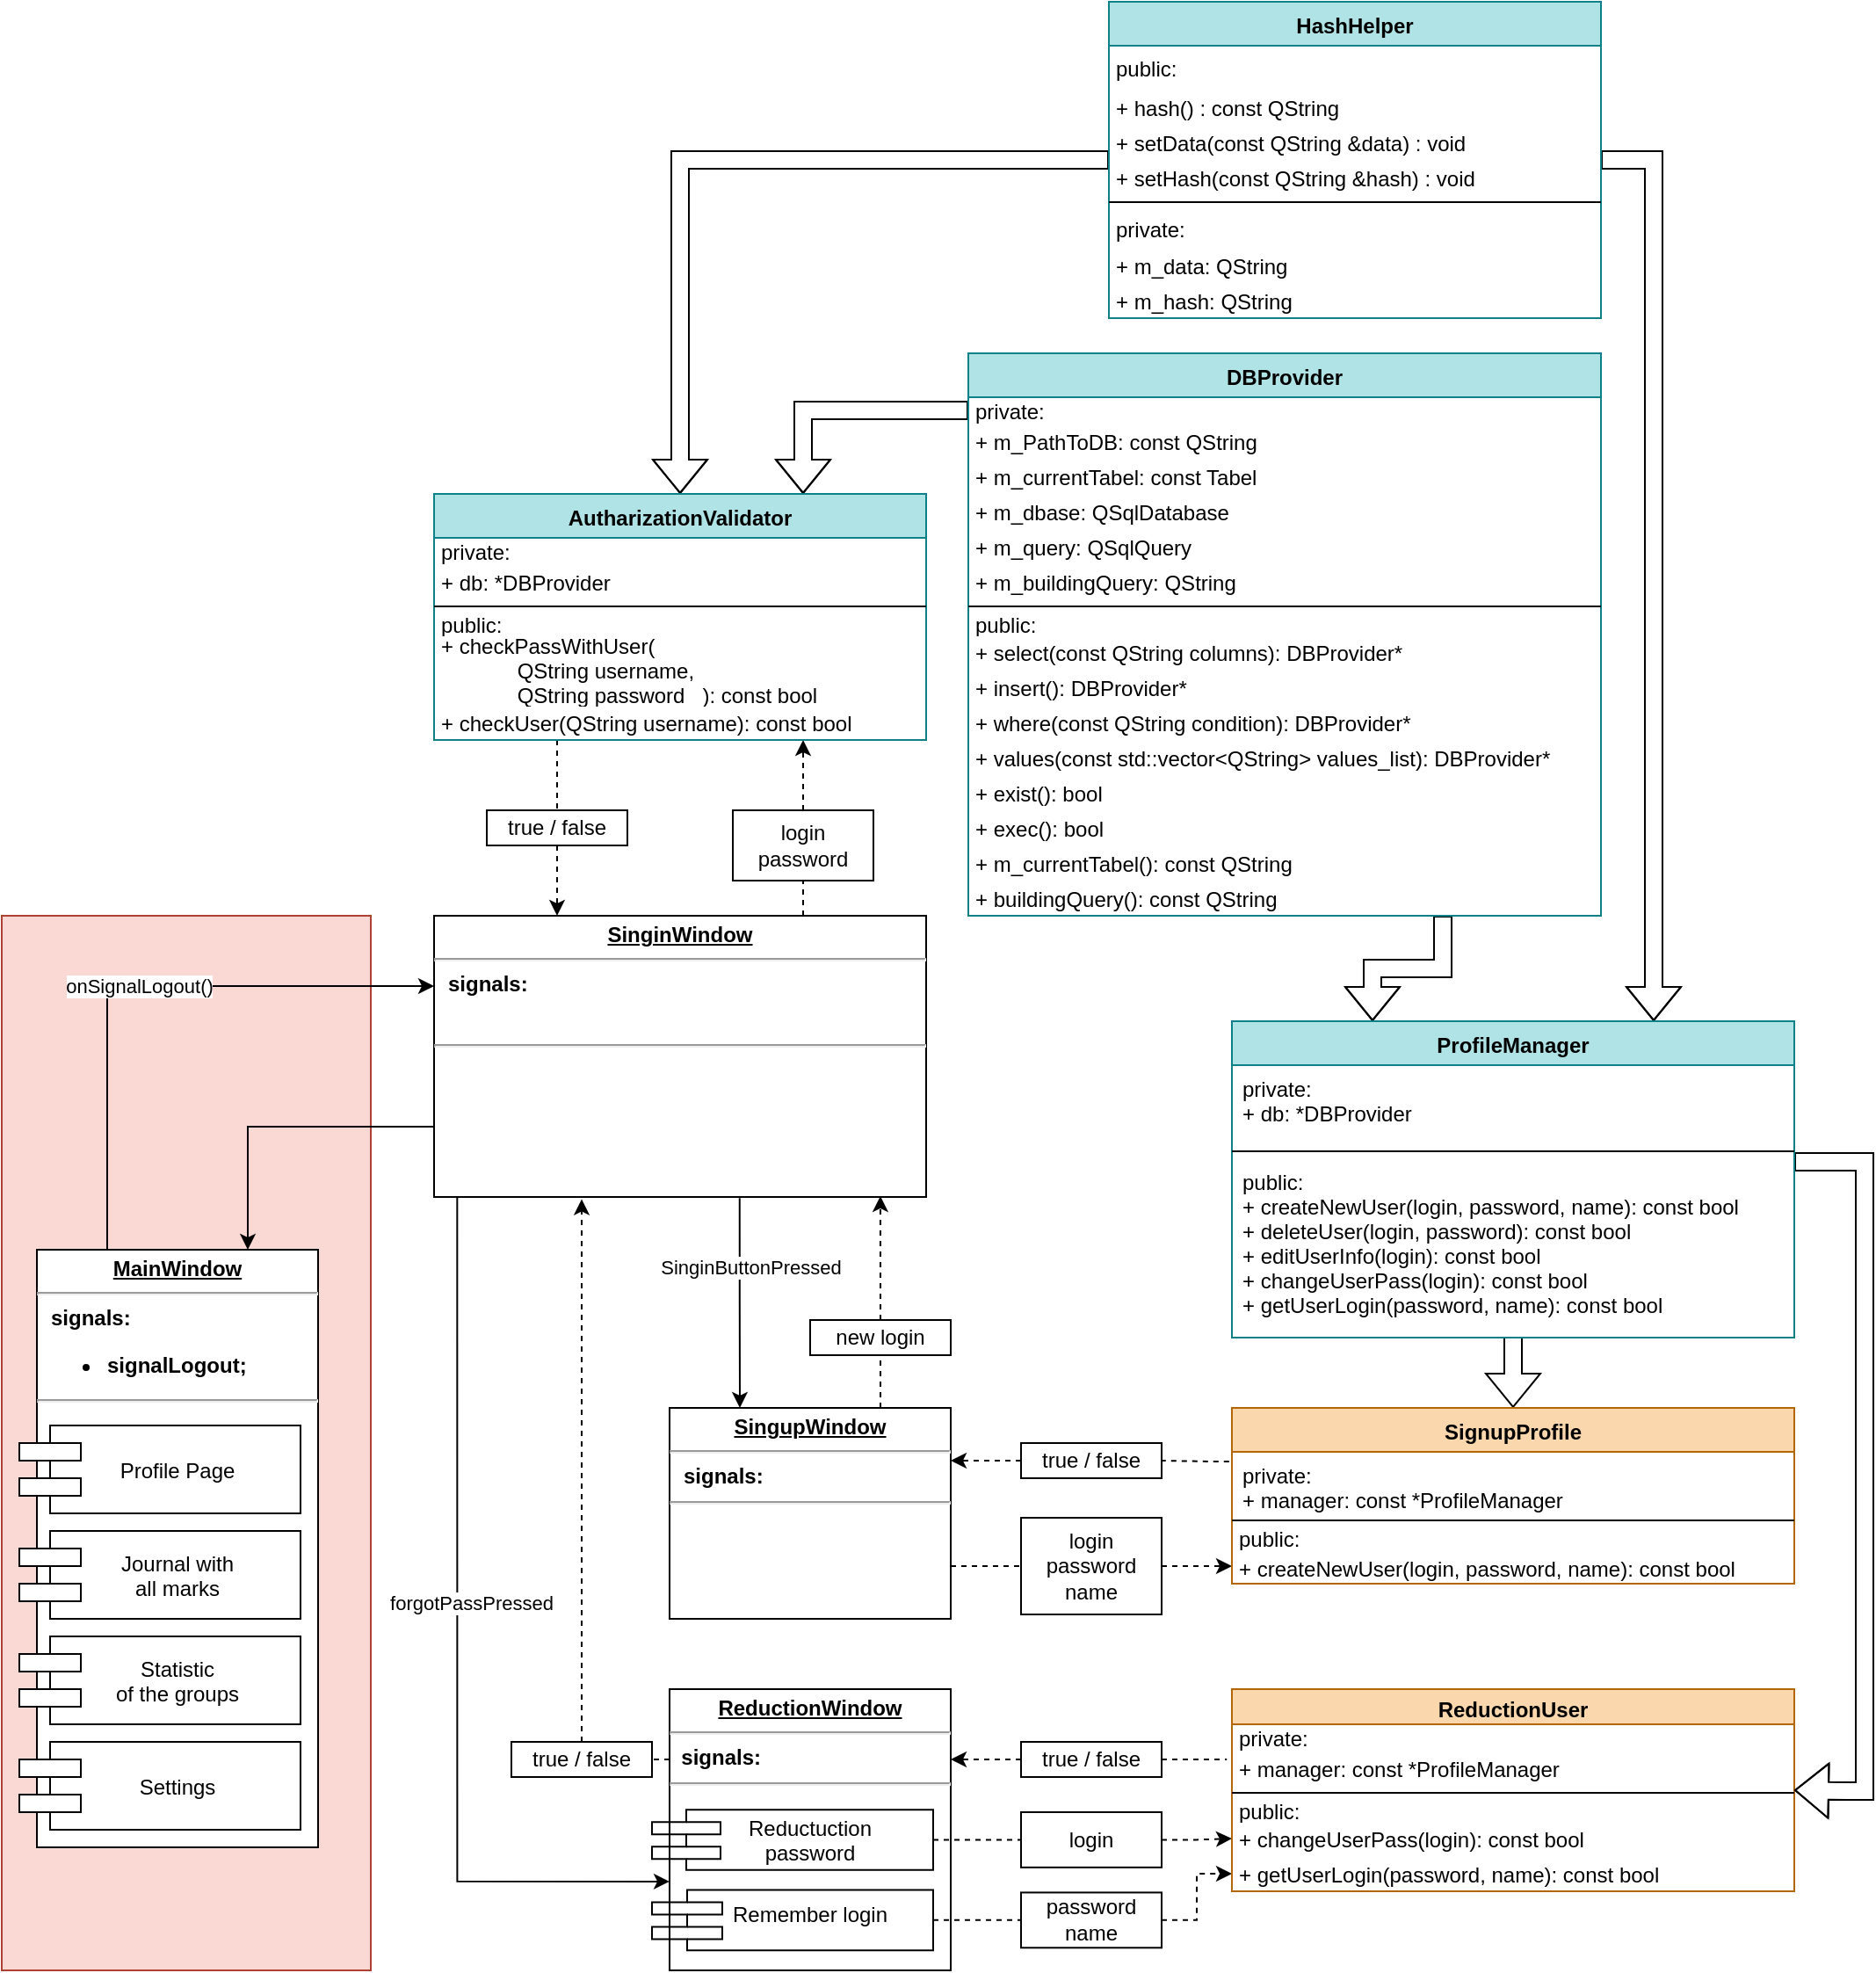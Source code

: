 <mxfile version="13.0.1" type="device"><diagram id="C5RBs43oDa-KdzZeNtuy" name="Page-1"><mxGraphModel dx="2236" dy="2871" grid="1" gridSize="10" guides="1" tooltips="1" connect="1" arrows="1" fold="1" page="1" pageScale="1" pageWidth="827" pageHeight="1169" math="0" shadow="0"><root><mxCell id="WIyWlLk6GJQsqaUBKTNV-0"/><mxCell id="WIyWlLk6GJQsqaUBKTNV-1" parent="WIyWlLk6GJQsqaUBKTNV-0"/><mxCell id="ZufNXLqZ0dg3dUYkGqzh-126" value="" style="rounded=0;whiteSpace=wrap;html=1;fillColor=#fad9d5;align=left;strokeColor=#ae4132;" parent="WIyWlLk6GJQsqaUBKTNV-1" vertex="1"><mxGeometry x="-1110" y="-200" width="210" height="600" as="geometry"/></mxCell><mxCell id="ZufNXLqZ0dg3dUYkGqzh-6" style="edgeStyle=orthogonalEdgeStyle;rounded=0;orthogonalLoop=1;jettySize=auto;html=1;entryX=0.25;entryY=0;entryDx=0;entryDy=0;exitX=0.621;exitY=1.004;exitDx=0;exitDy=0;exitPerimeter=0;" parent="WIyWlLk6GJQsqaUBKTNV-1" source="IsFx-ILN8rI1ZMc84iUp-7" target="dq1XYDXM-s76Shmcxbth-23" edge="1"><mxGeometry relative="1" as="geometry"><mxPoint x="-670" y="-20" as="sourcePoint"/></mxGeometry></mxCell><mxCell id="ZufNXLqZ0dg3dUYkGqzh-8" value="SinginButtonPressed" style="edgeLabel;html=1;align=center;verticalAlign=middle;resizable=0;points=[];" parent="ZufNXLqZ0dg3dUYkGqzh-6" vertex="1" connectable="0"><mxGeometry x="-0.209" y="-2" relative="1" as="geometry"><mxPoint x="8.09" y="-7.84" as="offset"/></mxGeometry></mxCell><mxCell id="ZufNXLqZ0dg3dUYkGqzh-7" style="edgeStyle=orthogonalEdgeStyle;rounded=0;orthogonalLoop=1;jettySize=auto;html=1;entryX=0.75;entryY=0;entryDx=0;entryDy=0;exitX=0;exitY=0.75;exitDx=0;exitDy=0;" parent="WIyWlLk6GJQsqaUBKTNV-1" source="IsFx-ILN8rI1ZMc84iUp-7" target="IsFx-ILN8rI1ZMc84iUp-9" edge="1"><mxGeometry relative="1" as="geometry"><mxPoint x="-970" y="-80" as="sourcePoint"/></mxGeometry></mxCell><mxCell id="ZufNXLqZ0dg3dUYkGqzh-20" style="edgeStyle=orthogonalEdgeStyle;rounded=0;orthogonalLoop=1;jettySize=auto;html=1;entryX=0;entryY=0.684;entryDx=0;entryDy=0;entryPerimeter=0;exitX=0.047;exitY=0.998;exitDx=0;exitDy=0;exitPerimeter=0;" parent="WIyWlLk6GJQsqaUBKTNV-1" source="IsFx-ILN8rI1ZMc84iUp-7" target="IsFx-ILN8rI1ZMc84iUp-8" edge="1"><mxGeometry relative="1" as="geometry"><mxPoint x="-870" y="320" as="sourcePoint"/></mxGeometry></mxCell><mxCell id="ZufNXLqZ0dg3dUYkGqzh-21" value="forgotPassPressed" style="edgeLabel;html=1;align=center;verticalAlign=middle;resizable=0;points=[];" parent="ZufNXLqZ0dg3dUYkGqzh-20" vertex="1" connectable="0"><mxGeometry x="-0.096" relative="1" as="geometry"><mxPoint x="7.62" as="offset"/></mxGeometry></mxCell><mxCell id="ZufNXLqZ0dg3dUYkGqzh-35" style="edgeStyle=orthogonalEdgeStyle;rounded=0;orthogonalLoop=1;jettySize=auto;html=1;dashed=1;entryX=0.75;entryY=1;entryDx=0;entryDy=0;" parent="WIyWlLk6GJQsqaUBKTNV-1" source="ZufNXLqZ0dg3dUYkGqzh-36" target="ZufNXLqZ0dg3dUYkGqzh-10" edge="1"><mxGeometry relative="1" as="geometry"><mxPoint x="-684" y="-280" as="targetPoint"/></mxGeometry></mxCell><mxCell id="IsFx-ILN8rI1ZMc84iUp-7" value="&lt;p style=&quot;margin: 0px ; margin-top: 4px ; text-align: center ; text-decoration: underline&quot;&gt;&lt;b&gt;SinginWindow&lt;/b&gt;&lt;/p&gt;&lt;hr&gt;&lt;p style=&quot;margin: 0px ; margin-left: 8px&quot;&gt;&lt;b&gt;signals:&lt;/b&gt;&lt;/p&gt;&lt;br&gt;&lt;p&gt;&lt;/p&gt;&lt;hr&gt;" style="verticalAlign=top;align=left;overflow=fill;fontSize=12;fontFamily=Helvetica;html=1;" parent="WIyWlLk6GJQsqaUBKTNV-1" vertex="1"><mxGeometry x="-864" y="-200" width="280" height="160" as="geometry"/></mxCell><mxCell id="ZufNXLqZ0dg3dUYkGqzh-62" style="edgeStyle=orthogonalEdgeStyle;rounded=0;orthogonalLoop=1;jettySize=auto;html=1;exitX=0.5;exitY=0;exitDx=0;exitDy=0;endArrow=classic;endFill=1;dashed=1;entryX=0.3;entryY=1.008;entryDx=0;entryDy=0;entryPerimeter=0;" parent="WIyWlLk6GJQsqaUBKTNV-1" source="ZufNXLqZ0dg3dUYkGqzh-63" target="IsFx-ILN8rI1ZMc84iUp-7" edge="1"><mxGeometry relative="1" as="geometry"><mxPoint x="-870" y="250" as="targetPoint"/></mxGeometry></mxCell><mxCell id="ZufNXLqZ0dg3dUYkGqzh-28" style="edgeStyle=orthogonalEdgeStyle;rounded=0;orthogonalLoop=1;jettySize=auto;html=1;exitX=0.5;exitY=0;exitDx=0;exitDy=0;dashed=1;entryX=0.907;entryY=0.997;entryDx=0;entryDy=0;entryPerimeter=0;" parent="WIyWlLk6GJQsqaUBKTNV-1" source="ZufNXLqZ0dg3dUYkGqzh-33" target="IsFx-ILN8rI1ZMc84iUp-7" edge="1"><mxGeometry relative="1" as="geometry"><mxPoint x="-630" y="-30" as="targetPoint"/></mxGeometry></mxCell><mxCell id="ZufNXLqZ0dg3dUYkGqzh-66" style="edgeStyle=orthogonalEdgeStyle;rounded=0;orthogonalLoop=1;jettySize=auto;html=1;exitX=1;exitY=0.5;exitDx=0;exitDy=0;entryX=0;entryY=0.5;entryDx=0;entryDy=0;dashed=1;endArrow=classic;endFill=1;" parent="WIyWlLk6GJQsqaUBKTNV-1" source="ZufNXLqZ0dg3dUYkGqzh-65" target="ZufNXLqZ0dg3dUYkGqzh-92" edge="1"><mxGeometry relative="1" as="geometry"/></mxCell><mxCell id="dq1XYDXM-s76Shmcxbth-23" value="&lt;p style=&quot;margin: 0px ; margin-top: 4px ; text-align: center ; text-decoration: underline&quot;&gt;&lt;b&gt;SingupWindow&lt;/b&gt;&lt;/p&gt;&lt;hr&gt;&lt;p style=&quot;margin: 0px 0px 0px 8px&quot;&gt;&lt;b&gt;signals:&lt;/b&gt;&lt;/p&gt;&lt;hr&gt;" style="verticalAlign=top;align=left;overflow=fill;fontSize=12;fontFamily=Helvetica;html=1;" parent="WIyWlLk6GJQsqaUBKTNV-1" vertex="1"><mxGeometry x="-730" y="80" width="160" height="120" as="geometry"/></mxCell><mxCell id="ZufNXLqZ0dg3dUYkGqzh-14" value="onSignalLogout()" style="edgeStyle=orthogonalEdgeStyle;rounded=0;orthogonalLoop=1;jettySize=auto;html=1;exitX=0.25;exitY=0;exitDx=0;exitDy=0;entryX=0;entryY=0.25;entryDx=0;entryDy=0;" parent="WIyWlLk6GJQsqaUBKTNV-1" source="IsFx-ILN8rI1ZMc84iUp-9" target="IsFx-ILN8rI1ZMc84iUp-7" edge="1"><mxGeometry relative="1" as="geometry"><mxPoint x="-1050" y="-80" as="targetPoint"/></mxGeometry></mxCell><mxCell id="ZufNXLqZ0dg3dUYkGqzh-38" style="edgeStyle=orthogonalEdgeStyle;rounded=0;orthogonalLoop=1;jettySize=auto;html=1;dashed=1;endArrow=classic;endFill=1;exitX=0.5;exitY=1;exitDx=0;exitDy=0;entryX=0.25;entryY=0;entryDx=0;entryDy=0;" parent="WIyWlLk6GJQsqaUBKTNV-1" source="ZufNXLqZ0dg3dUYkGqzh-39" target="IsFx-ILN8rI1ZMc84iUp-7" edge="1"><mxGeometry relative="1" as="geometry"><mxPoint x="-444" y="-300" as="targetPoint"/></mxGeometry></mxCell><mxCell id="ZufNXLqZ0dg3dUYkGqzh-27" value="" style="group" parent="WIyWlLk6GJQsqaUBKTNV-1" vertex="1" connectable="0"><mxGeometry x="-1100" y="-10" width="170" height="340" as="geometry"/></mxCell><mxCell id="IsFx-ILN8rI1ZMc84iUp-9" value="&lt;p style=&quot;margin: 0px ; margin-top: 4px ; text-align: center ; text-decoration: underline&quot;&gt;&lt;b&gt;MainWindow&lt;/b&gt;&lt;/p&gt;&lt;hr&gt;&lt;p style=&quot;margin: 0px ; margin-left: 8px&quot;&gt;&lt;b&gt;signals:&lt;/b&gt;&lt;/p&gt;&lt;p style=&quot;margin: 0px ; margin-left: 8px&quot;&gt;&lt;/p&gt;&lt;ul&gt;&lt;li&gt;&lt;b&gt;signalLogout;&lt;/b&gt;&lt;/li&gt;&lt;/ul&gt;&lt;div&gt;&lt;hr&gt;&lt;/div&gt;&lt;p&gt;&lt;/p&gt;" style="verticalAlign=top;align=left;overflow=fill;fontSize=12;fontFamily=Helvetica;html=1;" parent="ZufNXLqZ0dg3dUYkGqzh-27" vertex="1"><mxGeometry x="10" width="160" height="340" as="geometry"/></mxCell><mxCell id="dq1XYDXM-s76Shmcxbth-5" value="Profile Page" style="shape=module;align=left;spacingLeft=20;align=center;verticalAlign=middle;jettyWidth=35;jettyHeight=10;flipV=0;flipH=0;" parent="ZufNXLqZ0dg3dUYkGqzh-27" vertex="1"><mxGeometry y="100" width="160" height="50" as="geometry"/></mxCell><mxCell id="dq1XYDXM-s76Shmcxbth-15" value="Journal with&#10;all marks" style="shape=module;align=left;spacingLeft=20;align=center;verticalAlign=middle;jettyWidth=35;jettyHeight=10;" parent="ZufNXLqZ0dg3dUYkGqzh-27" vertex="1"><mxGeometry y="160" width="160" height="50" as="geometry"/></mxCell><mxCell id="dq1XYDXM-s76Shmcxbth-16" value="Statistic&#10;of the groups" style="shape=module;align=left;spacingLeft=20;align=center;verticalAlign=middle;jettyWidth=35;jettyHeight=10;" parent="ZufNXLqZ0dg3dUYkGqzh-27" vertex="1"><mxGeometry y="220" width="160" height="50" as="geometry"/></mxCell><mxCell id="dq1XYDXM-s76Shmcxbth-17" value="Settings" style="shape=module;align=left;spacingLeft=20;align=center;verticalAlign=middle;jettyWidth=35;jettyHeight=10;" parent="ZufNXLqZ0dg3dUYkGqzh-27" vertex="1"><mxGeometry y="280" width="160" height="50" as="geometry"/></mxCell><mxCell id="ZufNXLqZ0dg3dUYkGqzh-33" value="new login" style="rounded=0;whiteSpace=wrap;html=1;fillColor=none;" parent="WIyWlLk6GJQsqaUBKTNV-1" vertex="1"><mxGeometry x="-650" y="30" width="80" height="20" as="geometry"/></mxCell><mxCell id="ZufNXLqZ0dg3dUYkGqzh-34" style="edgeStyle=orthogonalEdgeStyle;rounded=0;orthogonalLoop=1;jettySize=auto;html=1;exitX=0.75;exitY=0;exitDx=0;exitDy=0;entryX=0.5;entryY=1;entryDx=0;entryDy=0;dashed=1;endArrow=none;endFill=0;" parent="WIyWlLk6GJQsqaUBKTNV-1" source="dq1XYDXM-s76Shmcxbth-23" target="ZufNXLqZ0dg3dUYkGqzh-33" edge="1"><mxGeometry relative="1" as="geometry"><mxPoint x="-650" y="240" as="sourcePoint"/><mxPoint x="-890" y="280.16" as="targetPoint"/></mxGeometry></mxCell><mxCell id="ZufNXLqZ0dg3dUYkGqzh-36" value="login&lt;br&gt;password" style="rounded=0;whiteSpace=wrap;html=1;fillColor=none;" parent="WIyWlLk6GJQsqaUBKTNV-1" vertex="1"><mxGeometry x="-694" y="-260" width="80" height="40" as="geometry"/></mxCell><mxCell id="ZufNXLqZ0dg3dUYkGqzh-37" style="edgeStyle=orthogonalEdgeStyle;rounded=0;orthogonalLoop=1;jettySize=auto;html=1;entryX=0.5;entryY=1;entryDx=0;entryDy=0;dashed=1;endArrow=none;endFill=0;exitX=0.75;exitY=0;exitDx=0;exitDy=0;" parent="WIyWlLk6GJQsqaUBKTNV-1" source="IsFx-ILN8rI1ZMc84iUp-7" target="ZufNXLqZ0dg3dUYkGqzh-36" edge="1"><mxGeometry relative="1" as="geometry"><mxPoint x="-444" y="-360" as="sourcePoint"/><mxPoint x="-582.88" y="-366" as="targetPoint"/><Array as="points"><mxPoint x="-654" y="-210"/><mxPoint x="-654" y="-210"/></Array></mxGeometry></mxCell><mxCell id="ZufNXLqZ0dg3dUYkGqzh-39" value="true / false" style="rounded=0;whiteSpace=wrap;html=1;fillColor=none;" parent="WIyWlLk6GJQsqaUBKTNV-1" vertex="1"><mxGeometry x="-834" y="-260" width="80" height="20" as="geometry"/></mxCell><mxCell id="ZufNXLqZ0dg3dUYkGqzh-40" style="edgeStyle=orthogonalEdgeStyle;rounded=0;orthogonalLoop=1;jettySize=auto;html=1;entryX=0.5;entryY=0;entryDx=0;entryDy=0;dashed=1;endArrow=none;endFill=0;exitX=0.25;exitY=1;exitDx=0;exitDy=0;" parent="WIyWlLk6GJQsqaUBKTNV-1" source="ZufNXLqZ0dg3dUYkGqzh-10" target="ZufNXLqZ0dg3dUYkGqzh-39" edge="1"><mxGeometry relative="1" as="geometry"><mxPoint x="-574" y="-300" as="sourcePoint"/><mxPoint x="-423.12" y="-319.52" as="targetPoint"/></mxGeometry></mxCell><mxCell id="ZufNXLqZ0dg3dUYkGqzh-49" style="edgeStyle=orthogonalEdgeStyle;rounded=0;orthogonalLoop=1;jettySize=auto;html=1;entryX=0.5;entryY=0;entryDx=0;entryDy=0;endArrow=classic;endFill=1;shape=flexArrow;exitX=0;exitY=0.5;exitDx=0;exitDy=0;" parent="WIyWlLk6GJQsqaUBKTNV-1" source="ZufNXLqZ0dg3dUYkGqzh-45" target="ZufNXLqZ0dg3dUYkGqzh-10" edge="1"><mxGeometry relative="1" as="geometry"><mxPoint x="-530" y="-610" as="sourcePoint"/></mxGeometry></mxCell><mxCell id="ZufNXLqZ0dg3dUYkGqzh-56" style="edgeStyle=orthogonalEdgeStyle;shape=flexArrow;rounded=0;orthogonalLoop=1;jettySize=auto;html=1;endArrow=classic;endFill=1;entryX=0.5;entryY=0;entryDx=0;entryDy=0;exitX=0.5;exitY=0.995;exitDx=0;exitDy=0;exitPerimeter=0;" parent="WIyWlLk6GJQsqaUBKTNV-1" source="ZufNXLqZ0dg3dUYkGqzh-44" target="ZufNXLqZ0dg3dUYkGqzh-52" edge="1"><mxGeometry relative="1" as="geometry"><mxPoint x="-257" y="-8" as="sourcePoint"/><mxPoint x="980" y="-370" as="targetPoint"/></mxGeometry></mxCell><mxCell id="ZufNXLqZ0dg3dUYkGqzh-63" value="true / false" style="rounded=0;whiteSpace=wrap;html=1;fillColor=none;" parent="WIyWlLk6GJQsqaUBKTNV-1" vertex="1"><mxGeometry x="-820" y="270" width="80" height="20" as="geometry"/></mxCell><mxCell id="ZufNXLqZ0dg3dUYkGqzh-64" style="edgeStyle=orthogonalEdgeStyle;rounded=0;orthogonalLoop=1;jettySize=auto;html=1;exitX=0;exitY=0.25;exitDx=0;exitDy=0;entryX=1;entryY=0.5;entryDx=0;entryDy=0;endArrow=none;endFill=0;dashed=1;" parent="WIyWlLk6GJQsqaUBKTNV-1" source="IsFx-ILN8rI1ZMc84iUp-8" target="ZufNXLqZ0dg3dUYkGqzh-63" edge="1"><mxGeometry relative="1" as="geometry"><mxPoint x="-730" y="260" as="sourcePoint"/><mxPoint x="-890" y="260" as="targetPoint"/></mxGeometry></mxCell><mxCell id="ZufNXLqZ0dg3dUYkGqzh-68" style="edgeStyle=orthogonalEdgeStyle;rounded=0;orthogonalLoop=1;jettySize=auto;html=1;entryX=1;entryY=0.25;entryDx=0;entryDy=0;dashed=1;endArrow=classic;endFill=1;exitX=0;exitY=0.5;exitDx=0;exitDy=0;" parent="WIyWlLk6GJQsqaUBKTNV-1" source="ZufNXLqZ0dg3dUYkGqzh-69" target="dq1XYDXM-s76Shmcxbth-23" edge="1"><mxGeometry relative="1" as="geometry"/></mxCell><mxCell id="ZufNXLqZ0dg3dUYkGqzh-65" value="login&lt;br&gt;password&lt;br&gt;name" style="rounded=0;whiteSpace=wrap;html=1;fillColor=none;" parent="WIyWlLk6GJQsqaUBKTNV-1" vertex="1"><mxGeometry x="-530" y="142.5" width="80" height="55" as="geometry"/></mxCell><mxCell id="ZufNXLqZ0dg3dUYkGqzh-67" style="edgeStyle=orthogonalEdgeStyle;rounded=0;orthogonalLoop=1;jettySize=auto;html=1;exitX=1;exitY=0.75;exitDx=0;exitDy=0;dashed=1;endArrow=none;endFill=0;entryX=0;entryY=0.5;entryDx=0;entryDy=0;" parent="WIyWlLk6GJQsqaUBKTNV-1" source="dq1XYDXM-s76Shmcxbth-23" target="ZufNXLqZ0dg3dUYkGqzh-65" edge="1"><mxGeometry relative="1" as="geometry"><mxPoint x="-570" y="170" as="sourcePoint"/><mxPoint x="-530" y="168" as="targetPoint"/></mxGeometry></mxCell><mxCell id="ZufNXLqZ0dg3dUYkGqzh-69" value="true / false" style="rounded=0;whiteSpace=wrap;html=1;fillColor=none;" parent="WIyWlLk6GJQsqaUBKTNV-1" vertex="1"><mxGeometry x="-530" y="100" width="80" height="20" as="geometry"/></mxCell><mxCell id="ZufNXLqZ0dg3dUYkGqzh-70" style="edgeStyle=orthogonalEdgeStyle;rounded=0;orthogonalLoop=1;jettySize=auto;html=1;dashed=1;endArrow=none;endFill=0;exitX=-0.005;exitY=0.158;exitDx=0;exitDy=0;exitPerimeter=0;entryX=1;entryY=0.5;entryDx=0;entryDy=0;" parent="WIyWlLk6GJQsqaUBKTNV-1" source="ZufNXLqZ0dg3dUYkGqzh-53" target="ZufNXLqZ0dg3dUYkGqzh-69" edge="1"><mxGeometry relative="1" as="geometry"><mxPoint x="-411.6" y="110.53" as="sourcePoint"/><mxPoint x="-440" y="123" as="targetPoint"/><Array as="points"><mxPoint x="-420" y="111"/><mxPoint x="-440" y="110"/></Array></mxGeometry></mxCell><mxCell id="ZufNXLqZ0dg3dUYkGqzh-71" style="edgeStyle=orthogonalEdgeStyle;rounded=0;orthogonalLoop=1;jettySize=auto;html=1;dashed=1;endArrow=classic;endFill=1;exitX=0;exitY=0.5;exitDx=0;exitDy=0;entryX=1;entryY=0.25;entryDx=0;entryDy=0;" parent="WIyWlLk6GJQsqaUBKTNV-1" source="ZufNXLqZ0dg3dUYkGqzh-72" target="IsFx-ILN8rI1ZMc84iUp-8" edge="1"><mxGeometry relative="1" as="geometry"><mxPoint x="-550" y="250" as="targetPoint"/></mxGeometry></mxCell><mxCell id="ZufNXLqZ0dg3dUYkGqzh-74" style="edgeStyle=orthogonalEdgeStyle;rounded=0;orthogonalLoop=1;jettySize=auto;html=1;exitX=1;exitY=0.5;exitDx=0;exitDy=0;dashed=1;endArrow=none;endFill=0;entryX=-0.009;entryY=0.236;entryDx=0;entryDy=0;entryPerimeter=0;" parent="WIyWlLk6GJQsqaUBKTNV-1" source="ZufNXLqZ0dg3dUYkGqzh-72" target="ZufNXLqZ0dg3dUYkGqzh-84" edge="1"><mxGeometry relative="1" as="geometry"><mxPoint x="-430" y="250" as="targetPoint"/></mxGeometry></mxCell><mxCell id="ZufNXLqZ0dg3dUYkGqzh-72" value="true / false" style="rounded=0;whiteSpace=wrap;html=1;fillColor=none;" parent="WIyWlLk6GJQsqaUBKTNV-1" vertex="1"><mxGeometry x="-530" y="270" width="80" height="20" as="geometry"/></mxCell><mxCell id="ZufNXLqZ0dg3dUYkGqzh-76" style="edgeStyle=orthogonalEdgeStyle;rounded=0;orthogonalLoop=1;jettySize=auto;html=1;exitX=1;exitY=0.5;exitDx=0;exitDy=0;dashed=1;endArrow=classic;endFill=1;entryX=0;entryY=0.5;entryDx=0;entryDy=0;" parent="WIyWlLk6GJQsqaUBKTNV-1" source="ZufNXLqZ0dg3dUYkGqzh-77" target="ZufNXLqZ0dg3dUYkGqzh-87" edge="1"><mxGeometry relative="1" as="geometry"><mxPoint x="-420" y="340" as="targetPoint"/></mxGeometry></mxCell><mxCell id="ZufNXLqZ0dg3dUYkGqzh-77" value="&lt;div&gt;&lt;span&gt;password&lt;/span&gt;&lt;br&gt;&lt;/div&gt;&lt;div&gt;&lt;span&gt;name&lt;/span&gt;&lt;/div&gt;" style="rounded=0;whiteSpace=wrap;html=1;fillColor=none;align=center;" parent="WIyWlLk6GJQsqaUBKTNV-1" vertex="1"><mxGeometry x="-530" y="355.71" width="80" height="31.43" as="geometry"/></mxCell><mxCell id="ZufNXLqZ0dg3dUYkGqzh-80" value="" style="group" parent="WIyWlLk6GJQsqaUBKTNV-1" vertex="1" connectable="0"><mxGeometry x="-740" y="240" width="170" height="160" as="geometry"/></mxCell><mxCell id="IsFx-ILN8rI1ZMc84iUp-8" value="&lt;p style=&quot;margin: 0px ; margin-top: 4px ; text-align: center ; text-decoration: underline&quot;&gt;&lt;b&gt;ReductionWindow&lt;/b&gt;&lt;/p&gt;&lt;hr&gt;&lt;b&gt;&amp;nbsp; signals:&lt;/b&gt;&lt;hr&gt;" style="verticalAlign=top;align=left;overflow=fill;fontSize=12;fontFamily=Helvetica;html=1;" parent="ZufNXLqZ0dg3dUYkGqzh-80" vertex="1"><mxGeometry x="10" width="160" height="160" as="geometry"/></mxCell><mxCell id="ZufNXLqZ0dg3dUYkGqzh-78" value="Reductuction&#10;password" style="shape=module;align=left;spacingLeft=20;align=center;verticalAlign=middle;fillColor=none;jettyWidth=39;jettyHeight=7;" parent="ZufNXLqZ0dg3dUYkGqzh-80" vertex="1"><mxGeometry y="68.571" width="160" height="34.286" as="geometry"/></mxCell><mxCell id="ZufNXLqZ0dg3dUYkGqzh-79" value="Remember login" style="shape=module;align=left;spacingLeft=20;align=center;verticalAlign=top;fillColor=none;jettyWidth=40;jettyHeight=7;" parent="ZufNXLqZ0dg3dUYkGqzh-80" vertex="1"><mxGeometry y="114.286" width="160" height="34.286" as="geometry"/></mxCell><mxCell id="ZufNXLqZ0dg3dUYkGqzh-75" style="edgeStyle=orthogonalEdgeStyle;rounded=0;orthogonalLoop=1;jettySize=auto;html=1;dashed=1;endArrow=none;endFill=0;entryX=0;entryY=0.5;entryDx=0;entryDy=0;exitX=1;exitY=0.5;exitDx=0;exitDy=0;" parent="WIyWlLk6GJQsqaUBKTNV-1" source="ZufNXLqZ0dg3dUYkGqzh-79" target="ZufNXLqZ0dg3dUYkGqzh-77" edge="1"><mxGeometry relative="1" as="geometry"><mxPoint x="-560" y="330" as="sourcePoint"/><mxPoint x="-530" y="318" as="targetPoint"/></mxGeometry></mxCell><mxCell id="ZufNXLqZ0dg3dUYkGqzh-81" value="&lt;div&gt;login&lt;/div&gt;" style="rounded=0;whiteSpace=wrap;html=1;fillColor=none;align=center;" parent="WIyWlLk6GJQsqaUBKTNV-1" vertex="1"><mxGeometry x="-530" y="310" width="80" height="31.43" as="geometry"/></mxCell><mxCell id="ZufNXLqZ0dg3dUYkGqzh-82" style="edgeStyle=orthogonalEdgeStyle;rounded=0;orthogonalLoop=1;jettySize=auto;html=1;dashed=1;endArrow=none;endFill=0;entryX=0;entryY=0.5;entryDx=0;entryDy=0;exitX=1;exitY=0.5;exitDx=0;exitDy=0;" parent="WIyWlLk6GJQsqaUBKTNV-1" source="ZufNXLqZ0dg3dUYkGqzh-78" target="ZufNXLqZ0dg3dUYkGqzh-81" edge="1"><mxGeometry relative="1" as="geometry"><mxPoint x="-560" y="320" as="sourcePoint"/><mxPoint x="-530" y="274" as="targetPoint"/></mxGeometry></mxCell><mxCell id="ZufNXLqZ0dg3dUYkGqzh-83" style="edgeStyle=orthogonalEdgeStyle;rounded=0;orthogonalLoop=1;jettySize=auto;html=1;exitX=1;exitY=0.5;exitDx=0;exitDy=0;dashed=1;endArrow=classic;endFill=1;" parent="WIyWlLk6GJQsqaUBKTNV-1" source="ZufNXLqZ0dg3dUYkGqzh-81" edge="1"><mxGeometry relative="1" as="geometry"><mxPoint x="-410" y="325" as="targetPoint"/></mxGeometry></mxCell><mxCell id="ZufNXLqZ0dg3dUYkGqzh-119" style="edgeStyle=orthogonalEdgeStyle;rounded=0;orthogonalLoop=1;jettySize=auto;html=1;entryX=0.75;entryY=0;entryDx=0;entryDy=0;endArrow=block;endFill=0;shape=flexArrow;exitX=0;exitY=0.5;exitDx=0;exitDy=0;" parent="WIyWlLk6GJQsqaUBKTNV-1" source="ZufNXLqZ0dg3dUYkGqzh-101" target="ZufNXLqZ0dg3dUYkGqzh-10" edge="1"><mxGeometry relative="1" as="geometry"/></mxCell><mxCell id="ZufNXLqZ0dg3dUYkGqzh-121" style="edgeStyle=orthogonalEdgeStyle;shape=flexArrow;rounded=0;orthogonalLoop=1;jettySize=auto;html=1;entryX=0.25;entryY=0;entryDx=0;entryDy=0;endArrow=block;endFill=0;exitX=0.75;exitY=1;exitDx=0;exitDy=0;" parent="WIyWlLk6GJQsqaUBKTNV-1" source="ZufNXLqZ0dg3dUYkGqzh-100" target="ZufNXLqZ0dg3dUYkGqzh-41" edge="1"><mxGeometry relative="1" as="geometry"><mxPoint x="-320" y="-850" as="targetPoint"/></mxGeometry></mxCell><mxCell id="ZufNXLqZ0dg3dUYkGqzh-125" style="edgeStyle=orthogonalEdgeStyle;shape=flexArrow;rounded=0;orthogonalLoop=1;jettySize=auto;html=1;endArrow=block;endFill=0;entryX=0.75;entryY=0;entryDx=0;entryDy=0;exitX=1;exitY=0.5;exitDx=0;exitDy=0;" parent="WIyWlLk6GJQsqaUBKTNV-1" source="ZufNXLqZ0dg3dUYkGqzh-45" target="ZufNXLqZ0dg3dUYkGqzh-41" edge="1"><mxGeometry relative="1" as="geometry"><mxPoint x="-100" y="-230.588" as="targetPoint"/><mxPoint x="-180" y="-620" as="sourcePoint"/></mxGeometry></mxCell><mxCell id="ZufNXLqZ0dg3dUYkGqzh-57" value="ReductionUser" style="swimlane;fontStyle=1;align=center;verticalAlign=top;childLayout=stackLayout;horizontal=1;startSize=20;horizontalStack=0;resizeParent=1;resizeParentMax=0;resizeLast=0;collapsible=1;marginBottom=0;fillColor=#fad7ac;strokeColor=#b46504;spacing=0;" parent="WIyWlLk6GJQsqaUBKTNV-1" vertex="1"><mxGeometry x="-410" y="240" width="320" height="115" as="geometry"/></mxCell><mxCell id="ZufNXLqZ0dg3dUYkGqzh-58" value="private:" style="text;strokeColor=none;fillColor=none;align=left;verticalAlign=middle;spacingLeft=4;spacingRight=4;overflow=hidden;rotatable=0;points=[[0,0.5],[1,0.5]];portConstraint=eastwest;fontStyle=0;spacing=0;" parent="ZufNXLqZ0dg3dUYkGqzh-57" vertex="1"><mxGeometry y="20" width="320" height="15" as="geometry"/></mxCell><mxCell id="ZufNXLqZ0dg3dUYkGqzh-84" value="+ manager: const *ProfileManager" style="text;strokeColor=none;fillColor=none;align=left;verticalAlign=middle;spacingLeft=4;spacingRight=4;overflow=hidden;rotatable=0;points=[[0,0.5],[1,0.5]];portConstraint=eastwest;fontStyle=0;spacing=0;" parent="ZufNXLqZ0dg3dUYkGqzh-57" vertex="1"><mxGeometry y="35" width="320" height="20" as="geometry"/></mxCell><mxCell id="ZufNXLqZ0dg3dUYkGqzh-59" value="" style="line;strokeWidth=1;fillColor=none;align=left;verticalAlign=middle;spacingTop=-1;spacingLeft=3;spacingRight=3;rotatable=0;labelPosition=right;points=[];portConstraint=eastwest;" parent="ZufNXLqZ0dg3dUYkGqzh-57" vertex="1"><mxGeometry y="55" width="320" height="8" as="geometry"/></mxCell><mxCell id="ZufNXLqZ0dg3dUYkGqzh-60" value="public:" style="text;strokeColor=none;fillColor=none;align=left;verticalAlign=middle;spacingLeft=4;spacingRight=4;overflow=hidden;rotatable=0;points=[[0,0.5],[1,0.5]];portConstraint=eastwest;spacing=0;" parent="ZufNXLqZ0dg3dUYkGqzh-57" vertex="1"><mxGeometry y="63" width="320" height="12" as="geometry"/></mxCell><mxCell id="ZufNXLqZ0dg3dUYkGqzh-86" value="+ changeUserPass(login): const bool" style="text;strokeColor=none;fillColor=none;align=left;verticalAlign=middle;spacingLeft=4;spacingRight=4;overflow=hidden;rotatable=0;points=[[0,0.5],[1,0.5]];portConstraint=eastwest;fontStyle=0;spacing=0;" parent="ZufNXLqZ0dg3dUYkGqzh-57" vertex="1"><mxGeometry y="75" width="320" height="20" as="geometry"/></mxCell><mxCell id="ZufNXLqZ0dg3dUYkGqzh-87" value="+ getUserLogin(password, name): const bool " style="text;strokeColor=none;fillColor=none;align=left;verticalAlign=middle;spacingLeft=4;spacingRight=4;overflow=hidden;rotatable=0;points=[[0,0.5],[1,0.5]];portConstraint=eastwest;fontStyle=0;spacing=0;" parent="ZufNXLqZ0dg3dUYkGqzh-57" vertex="1"><mxGeometry y="95" width="320" height="20" as="geometry"/></mxCell><mxCell id="ZufNXLqZ0dg3dUYkGqzh-52" value="SignupProfile" style="swimlane;fontStyle=1;align=center;verticalAlign=top;childLayout=stackLayout;horizontal=1;startSize=25;horizontalStack=0;resizeParent=1;resizeParentMax=0;resizeLast=0;collapsible=1;marginBottom=0;fillColor=#fad7ac;strokeColor=#b46504;" parent="WIyWlLk6GJQsqaUBKTNV-1" vertex="1"><mxGeometry x="-410" y="80" width="320" height="100" as="geometry"><mxRectangle x="720" y="40" width="110" height="25" as="alternateBounds"/></mxGeometry></mxCell><mxCell id="ZufNXLqZ0dg3dUYkGqzh-53" value="private:&#10;+ manager: const *ProfileManager " style="text;strokeColor=none;fillColor=none;align=left;verticalAlign=top;spacingLeft=4;spacingRight=4;overflow=hidden;rotatable=0;points=[[0,0.5],[1,0.5]];portConstraint=eastwest;fontStyle=0" parent="ZufNXLqZ0dg3dUYkGqzh-52" vertex="1"><mxGeometry y="25" width="320" height="35" as="geometry"/></mxCell><mxCell id="ZufNXLqZ0dg3dUYkGqzh-54" value="" style="line;strokeWidth=1;fillColor=none;align=left;verticalAlign=middle;spacingTop=-1;spacingLeft=3;spacingRight=3;rotatable=0;labelPosition=right;points=[];portConstraint=eastwest;" parent="ZufNXLqZ0dg3dUYkGqzh-52" vertex="1"><mxGeometry y="60" width="320" height="8" as="geometry"/></mxCell><mxCell id="ZufNXLqZ0dg3dUYkGqzh-55" value="public:" style="text;strokeColor=none;fillColor=none;align=left;verticalAlign=middle;spacingLeft=4;spacingRight=4;overflow=hidden;rotatable=0;points=[[0,0.5],[1,0.5]];portConstraint=eastwest;spacing=0;" parent="ZufNXLqZ0dg3dUYkGqzh-52" vertex="1"><mxGeometry y="68" width="320" height="12" as="geometry"/></mxCell><mxCell id="ZufNXLqZ0dg3dUYkGqzh-92" value="+ createNewUser(login, password, name): const bool" style="text;strokeColor=none;fillColor=none;align=left;verticalAlign=top;spacingLeft=4;spacingRight=4;overflow=hidden;rotatable=0;points=[[0,0.5],[1,0.5]];portConstraint=eastwest;spacing=0;" parent="ZufNXLqZ0dg3dUYkGqzh-52" vertex="1"><mxGeometry y="80" width="320" height="20" as="geometry"/></mxCell><mxCell id="ZufNXLqZ0dg3dUYkGqzh-10" value="AutharizationValidator" style="swimlane;fontStyle=1;align=center;verticalAlign=top;childLayout=stackLayout;horizontal=1;startSize=25;horizontalStack=0;resizeParent=1;resizeParentMax=0;resizeLast=0;collapsible=1;marginBottom=0;fillColor=#b0e3e6;strokeColor=#0e8088;" parent="WIyWlLk6GJQsqaUBKTNV-1" vertex="1"><mxGeometry x="-864" y="-440" width="280" height="140" as="geometry"/></mxCell><mxCell id="ZufNXLqZ0dg3dUYkGqzh-11" value="private:" style="text;strokeColor=none;fillColor=none;align=left;verticalAlign=middle;spacingLeft=4;spacingRight=4;overflow=hidden;rotatable=0;points=[[0,0.5],[1,0.5]];portConstraint=eastwest;fontStyle=0;spacing=0;" parent="ZufNXLqZ0dg3dUYkGqzh-10" vertex="1"><mxGeometry y="25" width="280" height="15" as="geometry"/></mxCell><mxCell id="ZufNXLqZ0dg3dUYkGqzh-95" value="+ db: *DBProvider " style="text;strokeColor=none;fillColor=none;align=left;verticalAlign=middle;spacingLeft=4;spacingRight=4;overflow=hidden;rotatable=0;points=[[0,0.5],[1,0.5]];portConstraint=eastwest;fontStyle=0;spacing=0;" parent="ZufNXLqZ0dg3dUYkGqzh-10" vertex="1"><mxGeometry y="40" width="280" height="20" as="geometry"/></mxCell><mxCell id="ZufNXLqZ0dg3dUYkGqzh-12" value="" style="line;strokeWidth=1;fillColor=none;align=left;verticalAlign=middle;spacingTop=-1;spacingLeft=3;spacingRight=3;rotatable=0;labelPosition=right;points=[];portConstraint=eastwest;" parent="ZufNXLqZ0dg3dUYkGqzh-10" vertex="1"><mxGeometry y="60" width="280" height="8" as="geometry"/></mxCell><mxCell id="ZufNXLqZ0dg3dUYkGqzh-13" value="public:" style="text;strokeColor=none;fillColor=none;align=left;verticalAlign=middle;spacingLeft=4;spacingRight=4;overflow=hidden;rotatable=0;points=[[0,0.5],[1,0.5]];portConstraint=eastwest;spacing=0;" parent="ZufNXLqZ0dg3dUYkGqzh-10" vertex="1"><mxGeometry y="68" width="280" height="12" as="geometry"/></mxCell><mxCell id="ZufNXLqZ0dg3dUYkGqzh-93" value="+ checkPassWithUser(&#10;             QString username, &#10;             QString password   ): const bool" style="text;strokeColor=none;fillColor=none;align=left;verticalAlign=middle;spacingLeft=4;spacingRight=4;overflow=hidden;rotatable=0;points=[[0,0.5],[1,0.5]];portConstraint=eastwest;spacing=0;" parent="ZufNXLqZ0dg3dUYkGqzh-10" vertex="1"><mxGeometry y="80" width="280" height="40" as="geometry"/></mxCell><mxCell id="ZufNXLqZ0dg3dUYkGqzh-94" value="+ checkUser(QString username): const bool" style="text;strokeColor=none;fillColor=none;align=left;verticalAlign=middle;spacingLeft=4;spacingRight=4;overflow=hidden;rotatable=0;points=[[0,0.5],[1,0.5]];portConstraint=eastwest;spacing=0;" parent="ZufNXLqZ0dg3dUYkGqzh-10" vertex="1"><mxGeometry y="120" width="280" height="20" as="geometry"/></mxCell><mxCell id="ZufNXLqZ0dg3dUYkGqzh-127" style="edgeStyle=orthogonalEdgeStyle;shape=flexArrow;rounded=0;orthogonalLoop=1;jettySize=auto;html=1;endArrow=block;endFill=0;entryX=1;entryY=0.5;entryDx=0;entryDy=0;" parent="WIyWlLk6GJQsqaUBKTNV-1" source="ZufNXLqZ0dg3dUYkGqzh-41" target="ZufNXLqZ0dg3dUYkGqzh-57" edge="1"><mxGeometry relative="1" as="geometry"><mxPoint x="-60" y="312" as="targetPoint"/><Array as="points"><mxPoint x="-50" y="-60"/><mxPoint x="-50" y="298"/><mxPoint x="-60" y="298"/></Array></mxGeometry></mxCell><mxCell id="ZufNXLqZ0dg3dUYkGqzh-100" value="DBProvider" style="swimlane;fontStyle=1;align=center;verticalAlign=top;childLayout=stackLayout;horizontal=1;startSize=25;horizontalStack=0;resizeParent=1;resizeParentMax=0;resizeLast=0;collapsible=1;marginBottom=0;fillColor=#b0e3e6;strokeColor=#0e8088;" parent="WIyWlLk6GJQsqaUBKTNV-1" vertex="1"><mxGeometry x="-560" y="-520" width="360" height="320" as="geometry"><mxRectangle x="-560" y="-520" width="100" height="25" as="alternateBounds"/></mxGeometry></mxCell><mxCell id="ZufNXLqZ0dg3dUYkGqzh-101" value="private:" style="text;strokeColor=none;fillColor=none;align=left;verticalAlign=middle;spacingLeft=4;spacingRight=4;overflow=hidden;rotatable=0;points=[[0,0.5],[1,0.5]];portConstraint=eastwest;fontStyle=0;spacing=0;" parent="ZufNXLqZ0dg3dUYkGqzh-100" vertex="1"><mxGeometry y="25" width="360" height="15" as="geometry"/></mxCell><mxCell id="ZufNXLqZ0dg3dUYkGqzh-102" value="+ m_PathToDB: const QString " style="text;strokeColor=none;fillColor=none;align=left;verticalAlign=middle;spacingLeft=4;spacingRight=4;overflow=hidden;rotatable=0;points=[[0,0.5],[1,0.5]];portConstraint=eastwest;fontStyle=0;spacing=0;" parent="ZufNXLqZ0dg3dUYkGqzh-100" vertex="1"><mxGeometry y="40" width="360" height="20" as="geometry"/></mxCell><mxCell id="ZufNXLqZ0dg3dUYkGqzh-108" value="+ m_currentTabel: const Tabel " style="text;strokeColor=none;fillColor=none;align=left;verticalAlign=middle;spacingLeft=4;spacingRight=4;overflow=hidden;rotatable=0;points=[[0,0.5],[1,0.5]];portConstraint=eastwest;fontStyle=0;spacing=0;" parent="ZufNXLqZ0dg3dUYkGqzh-100" vertex="1"><mxGeometry y="60" width="360" height="20" as="geometry"/></mxCell><mxCell id="ZufNXLqZ0dg3dUYkGqzh-109" value="+ m_dbase: QSqlDatabase " style="text;strokeColor=none;fillColor=none;align=left;verticalAlign=middle;spacingLeft=4;spacingRight=4;overflow=hidden;rotatable=0;points=[[0,0.5],[1,0.5]];portConstraint=eastwest;fontStyle=0;spacing=0;" parent="ZufNXLqZ0dg3dUYkGqzh-100" vertex="1"><mxGeometry y="80" width="360" height="20" as="geometry"/></mxCell><mxCell id="ZufNXLqZ0dg3dUYkGqzh-110" value="+ m_query: QSqlQuery " style="text;strokeColor=none;fillColor=none;align=left;verticalAlign=middle;spacingLeft=4;spacingRight=4;overflow=hidden;rotatable=0;points=[[0,0.5],[1,0.5]];portConstraint=eastwest;fontStyle=0;spacing=0;" parent="ZufNXLqZ0dg3dUYkGqzh-100" vertex="1"><mxGeometry y="100" width="360" height="20" as="geometry"/></mxCell><mxCell id="ZufNXLqZ0dg3dUYkGqzh-111" value="+ m_buildingQuery: QString " style="text;strokeColor=none;fillColor=none;align=left;verticalAlign=middle;spacingLeft=4;spacingRight=4;overflow=hidden;rotatable=0;points=[[0,0.5],[1,0.5]];portConstraint=eastwest;fontStyle=0;spacing=0;" parent="ZufNXLqZ0dg3dUYkGqzh-100" vertex="1"><mxGeometry y="120" width="360" height="20" as="geometry"/></mxCell><mxCell id="ZufNXLqZ0dg3dUYkGqzh-103" value="" style="line;strokeWidth=1;fillColor=none;align=left;verticalAlign=middle;spacingTop=-1;spacingLeft=3;spacingRight=3;rotatable=0;labelPosition=right;points=[];portConstraint=eastwest;" parent="ZufNXLqZ0dg3dUYkGqzh-100" vertex="1"><mxGeometry y="140" width="360" height="8" as="geometry"/></mxCell><mxCell id="ZufNXLqZ0dg3dUYkGqzh-104" value="public:" style="text;strokeColor=none;fillColor=none;align=left;verticalAlign=middle;spacingLeft=4;spacingRight=4;overflow=hidden;rotatable=0;points=[[0,0.5],[1,0.5]];portConstraint=eastwest;spacing=0;" parent="ZufNXLqZ0dg3dUYkGqzh-100" vertex="1"><mxGeometry y="148" width="360" height="12" as="geometry"/></mxCell><mxCell id="ZufNXLqZ0dg3dUYkGqzh-105" value="+ select(const QString columns): DBProvider*" style="text;strokeColor=none;fillColor=none;align=left;verticalAlign=middle;spacingLeft=4;spacingRight=4;overflow=hidden;rotatable=0;points=[[0,0.5],[1,0.5]];portConstraint=eastwest;spacing=0;" parent="ZufNXLqZ0dg3dUYkGqzh-100" vertex="1"><mxGeometry y="160" width="360" height="20" as="geometry"/></mxCell><mxCell id="ZufNXLqZ0dg3dUYkGqzh-106" value="+ insert(): DBProvider*" style="text;strokeColor=none;fillColor=none;align=left;verticalAlign=middle;spacingLeft=4;spacingRight=4;overflow=hidden;rotatable=0;points=[[0,0.5],[1,0.5]];portConstraint=eastwest;spacing=0;" parent="ZufNXLqZ0dg3dUYkGqzh-100" vertex="1"><mxGeometry y="180" width="360" height="20" as="geometry"/></mxCell><mxCell id="ZufNXLqZ0dg3dUYkGqzh-112" value="+ where(const QString condition): DBProvider*" style="text;strokeColor=none;fillColor=none;align=left;verticalAlign=middle;spacingLeft=4;spacingRight=4;overflow=hidden;rotatable=0;points=[[0,0.5],[1,0.5]];portConstraint=eastwest;spacing=0;" parent="ZufNXLqZ0dg3dUYkGqzh-100" vertex="1"><mxGeometry y="200" width="360" height="20" as="geometry"/></mxCell><mxCell id="ZufNXLqZ0dg3dUYkGqzh-113" value="+ values(const std::vector&lt;QString&gt; values_list): DBProvider*" style="text;strokeColor=none;fillColor=none;align=left;verticalAlign=middle;spacingLeft=4;spacingRight=4;overflow=hidden;rotatable=0;points=[[0,0.5],[1,0.5]];portConstraint=eastwest;spacing=0;" parent="ZufNXLqZ0dg3dUYkGqzh-100" vertex="1"><mxGeometry y="220" width="360" height="20" as="geometry"/></mxCell><mxCell id="ZufNXLqZ0dg3dUYkGqzh-115" value="+ exist(): bool" style="text;strokeColor=none;fillColor=none;align=left;verticalAlign=middle;spacingLeft=4;spacingRight=4;overflow=hidden;rotatable=0;points=[[0,0.5],[1,0.5]];portConstraint=eastwest;spacing=0;" parent="ZufNXLqZ0dg3dUYkGqzh-100" vertex="1"><mxGeometry y="240" width="360" height="20" as="geometry"/></mxCell><mxCell id="ZufNXLqZ0dg3dUYkGqzh-116" value="+ exec(): bool" style="text;strokeColor=none;fillColor=none;align=left;verticalAlign=middle;spacingLeft=4;spacingRight=4;overflow=hidden;rotatable=0;points=[[0,0.5],[1,0.5]];portConstraint=eastwest;spacing=0;" parent="ZufNXLqZ0dg3dUYkGqzh-100" vertex="1"><mxGeometry y="260" width="360" height="20" as="geometry"/></mxCell><mxCell id="ZufNXLqZ0dg3dUYkGqzh-118" value="+ m_currentTabel(): const QString " style="text;strokeColor=none;fillColor=none;align=left;verticalAlign=middle;spacingLeft=4;spacingRight=4;overflow=hidden;rotatable=0;points=[[0,0.5],[1,0.5]];portConstraint=eastwest;fontStyle=0;spacing=0;" parent="ZufNXLqZ0dg3dUYkGqzh-100" vertex="1"><mxGeometry y="280" width="360" height="20" as="geometry"/></mxCell><mxCell id="ZufNXLqZ0dg3dUYkGqzh-117" value="+ buildingQuery(): const QString " style="text;strokeColor=none;fillColor=none;align=left;verticalAlign=middle;spacingLeft=4;spacingRight=4;overflow=hidden;rotatable=0;points=[[0,0.5],[1,0.5]];portConstraint=eastwest;fontStyle=0;spacing=0;" parent="ZufNXLqZ0dg3dUYkGqzh-100" vertex="1"><mxGeometry y="300" width="360" height="20" as="geometry"/></mxCell><mxCell id="ZufNXLqZ0dg3dUYkGqzh-45" value="HashHelper" style="swimlane;fontStyle=1;align=center;verticalAlign=top;childLayout=stackLayout;horizontal=1;startSize=25;horizontalStack=0;resizeParent=1;resizeParentMax=0;resizeLast=0;collapsible=1;marginBottom=0;fillColor=#b0e3e6;strokeColor=#0e8088;" parent="WIyWlLk6GJQsqaUBKTNV-1" vertex="1"><mxGeometry x="-480" y="-720" width="280" height="180" as="geometry"><mxRectangle x="-480" y="-720" width="100" height="25" as="alternateBounds"/></mxGeometry></mxCell><mxCell id="ZufNXLqZ0dg3dUYkGqzh-48" value="public:" style="text;strokeColor=none;fillColor=none;align=left;verticalAlign=middle;spacingLeft=4;spacingRight=4;overflow=hidden;rotatable=0;points=[[0,0.5],[1,0.5]];portConstraint=eastwest;spacing=0;" parent="ZufNXLqZ0dg3dUYkGqzh-45" vertex="1"><mxGeometry y="25" width="280" height="25" as="geometry"/></mxCell><mxCell id="eZd-ckFkpWxd9NANnO20-0" value="+ hash() : const QString" style="text;strokeColor=none;fillColor=none;align=left;verticalAlign=middle;spacingLeft=4;spacingRight=4;overflow=hidden;rotatable=0;points=[[0,0.5],[1,0.5]];portConstraint=eastwest;spacing=0;" vertex="1" parent="ZufNXLqZ0dg3dUYkGqzh-45"><mxGeometry y="50" width="280" height="20" as="geometry"/></mxCell><mxCell id="eZd-ckFkpWxd9NANnO20-1" value="+ setData(const QString &amp;data) : void" style="text;strokeColor=none;fillColor=none;align=left;verticalAlign=middle;spacingLeft=4;spacingRight=4;overflow=hidden;rotatable=0;points=[[0,0.5],[1,0.5]];portConstraint=eastwest;spacing=0;" vertex="1" parent="ZufNXLqZ0dg3dUYkGqzh-45"><mxGeometry y="70" width="280" height="20" as="geometry"/></mxCell><mxCell id="eZd-ckFkpWxd9NANnO20-2" value="+ setHash(const QString &amp;hash) : void" style="text;strokeColor=none;fillColor=none;align=left;verticalAlign=middle;spacingLeft=4;spacingRight=4;overflow=hidden;rotatable=0;points=[[0,0.5],[1,0.5]];portConstraint=eastwest;spacing=0;" vertex="1" parent="ZufNXLqZ0dg3dUYkGqzh-45"><mxGeometry y="90" width="280" height="20" as="geometry"/></mxCell><mxCell id="ZufNXLqZ0dg3dUYkGqzh-47" value="" style="line;strokeWidth=1;fillColor=none;align=left;verticalAlign=middle;spacingTop=-1;spacingLeft=3;spacingRight=3;rotatable=0;labelPosition=right;points=[];portConstraint=eastwest;" parent="ZufNXLqZ0dg3dUYkGqzh-45" vertex="1"><mxGeometry y="110" width="280" height="8" as="geometry"/></mxCell><mxCell id="ZufNXLqZ0dg3dUYkGqzh-46" value="private:" style="text;strokeColor=none;fillColor=none;align=left;verticalAlign=middle;spacingLeft=4;spacingRight=4;overflow=hidden;rotatable=0;points=[[0,0.5],[1,0.5]];portConstraint=eastwest;fontStyle=0;spacing=0;" parent="ZufNXLqZ0dg3dUYkGqzh-45" vertex="1"><mxGeometry y="118" width="280" height="22" as="geometry"/></mxCell><mxCell id="eZd-ckFkpWxd9NANnO20-3" value="+ m_data: QString" style="text;strokeColor=none;fillColor=none;align=left;verticalAlign=middle;spacingLeft=4;spacingRight=4;overflow=hidden;rotatable=0;points=[[0,0.5],[1,0.5]];portConstraint=eastwest;spacing=0;" vertex="1" parent="ZufNXLqZ0dg3dUYkGqzh-45"><mxGeometry y="140" width="280" height="20" as="geometry"/></mxCell><mxCell id="eZd-ckFkpWxd9NANnO20-4" value="+ m_hash: QString" style="text;strokeColor=none;fillColor=none;align=left;verticalAlign=middle;spacingLeft=4;spacingRight=4;overflow=hidden;rotatable=0;points=[[0,0.5],[1,0.5]];portConstraint=eastwest;spacing=0;" vertex="1" parent="ZufNXLqZ0dg3dUYkGqzh-45"><mxGeometry y="160" width="280" height="20" as="geometry"/></mxCell><mxCell id="ZufNXLqZ0dg3dUYkGqzh-41" value="ProfileManager" style="swimlane;fontStyle=1;align=center;verticalAlign=top;childLayout=stackLayout;horizontal=1;startSize=25;horizontalStack=0;resizeParent=1;resizeParentMax=0;resizeLast=0;collapsible=1;marginBottom=0;fillColor=#b0e3e6;strokeColor=#0e8088;" parent="WIyWlLk6GJQsqaUBKTNV-1" vertex="1"><mxGeometry x="-410" y="-140" width="320" height="180" as="geometry"/></mxCell><mxCell id="ZufNXLqZ0dg3dUYkGqzh-42" value="private:&#10;+ db: *DBProvider " style="text;strokeColor=none;fillColor=none;align=left;verticalAlign=top;spacingLeft=4;spacingRight=4;overflow=hidden;rotatable=0;points=[[0,0.5],[1,0.5]];portConstraint=eastwest;fontStyle=0" parent="ZufNXLqZ0dg3dUYkGqzh-41" vertex="1"><mxGeometry y="25" width="320" height="45" as="geometry"/></mxCell><mxCell id="ZufNXLqZ0dg3dUYkGqzh-43" value="" style="line;strokeWidth=1;fillColor=none;align=left;verticalAlign=middle;spacingTop=-1;spacingLeft=3;spacingRight=3;rotatable=0;labelPosition=right;points=[];portConstraint=eastwest;" parent="ZufNXLqZ0dg3dUYkGqzh-41" vertex="1"><mxGeometry y="70" width="320" height="8" as="geometry"/></mxCell><mxCell id="ZufNXLqZ0dg3dUYkGqzh-44" value="public:&#10;+ createNewUser(login, password, name): const bool&#10;+ deleteUser(login, password): const bool&#10;+ editUserInfo(login): const bool&#10;+ changeUserPass(login): const bool&#10;+ getUserLogin(password, name): const bool" style="text;strokeColor=none;fillColor=none;align=left;verticalAlign=top;spacingLeft=4;spacingRight=4;overflow=hidden;rotatable=0;points=[[0,0.5],[1,0.5]];portConstraint=eastwest;" parent="ZufNXLqZ0dg3dUYkGqzh-41" vertex="1"><mxGeometry y="78" width="320" height="102" as="geometry"/></mxCell></root></mxGraphModel></diagram></mxfile>